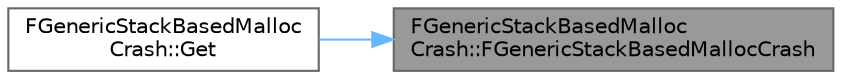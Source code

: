 digraph "FGenericStackBasedMallocCrash::FGenericStackBasedMallocCrash"
{
 // INTERACTIVE_SVG=YES
 // LATEX_PDF_SIZE
  bgcolor="transparent";
  edge [fontname=Helvetica,fontsize=10,labelfontname=Helvetica,labelfontsize=10];
  node [fontname=Helvetica,fontsize=10,shape=box,height=0.2,width=0.4];
  rankdir="RL";
  Node1 [id="Node000001",label="FGenericStackBasedMalloc\lCrash::FGenericStackBasedMallocCrash",height=0.2,width=0.4,color="gray40", fillcolor="grey60", style="filled", fontcolor="black",tooltip=" "];
  Node1 -> Node2 [id="edge1_Node000001_Node000002",dir="back",color="steelblue1",style="solid",tooltip=" "];
  Node2 [id="Node000002",label="FGenericStackBasedMalloc\lCrash::Get",height=0.2,width=0.4,color="grey40", fillcolor="white", style="filled",URL="$de/d52/structFGenericStackBasedMallocCrash.html#a7f03dbdd4b8a6f3dd616a09cd8d3bf1b",tooltip="Creates a new instance."];
}

